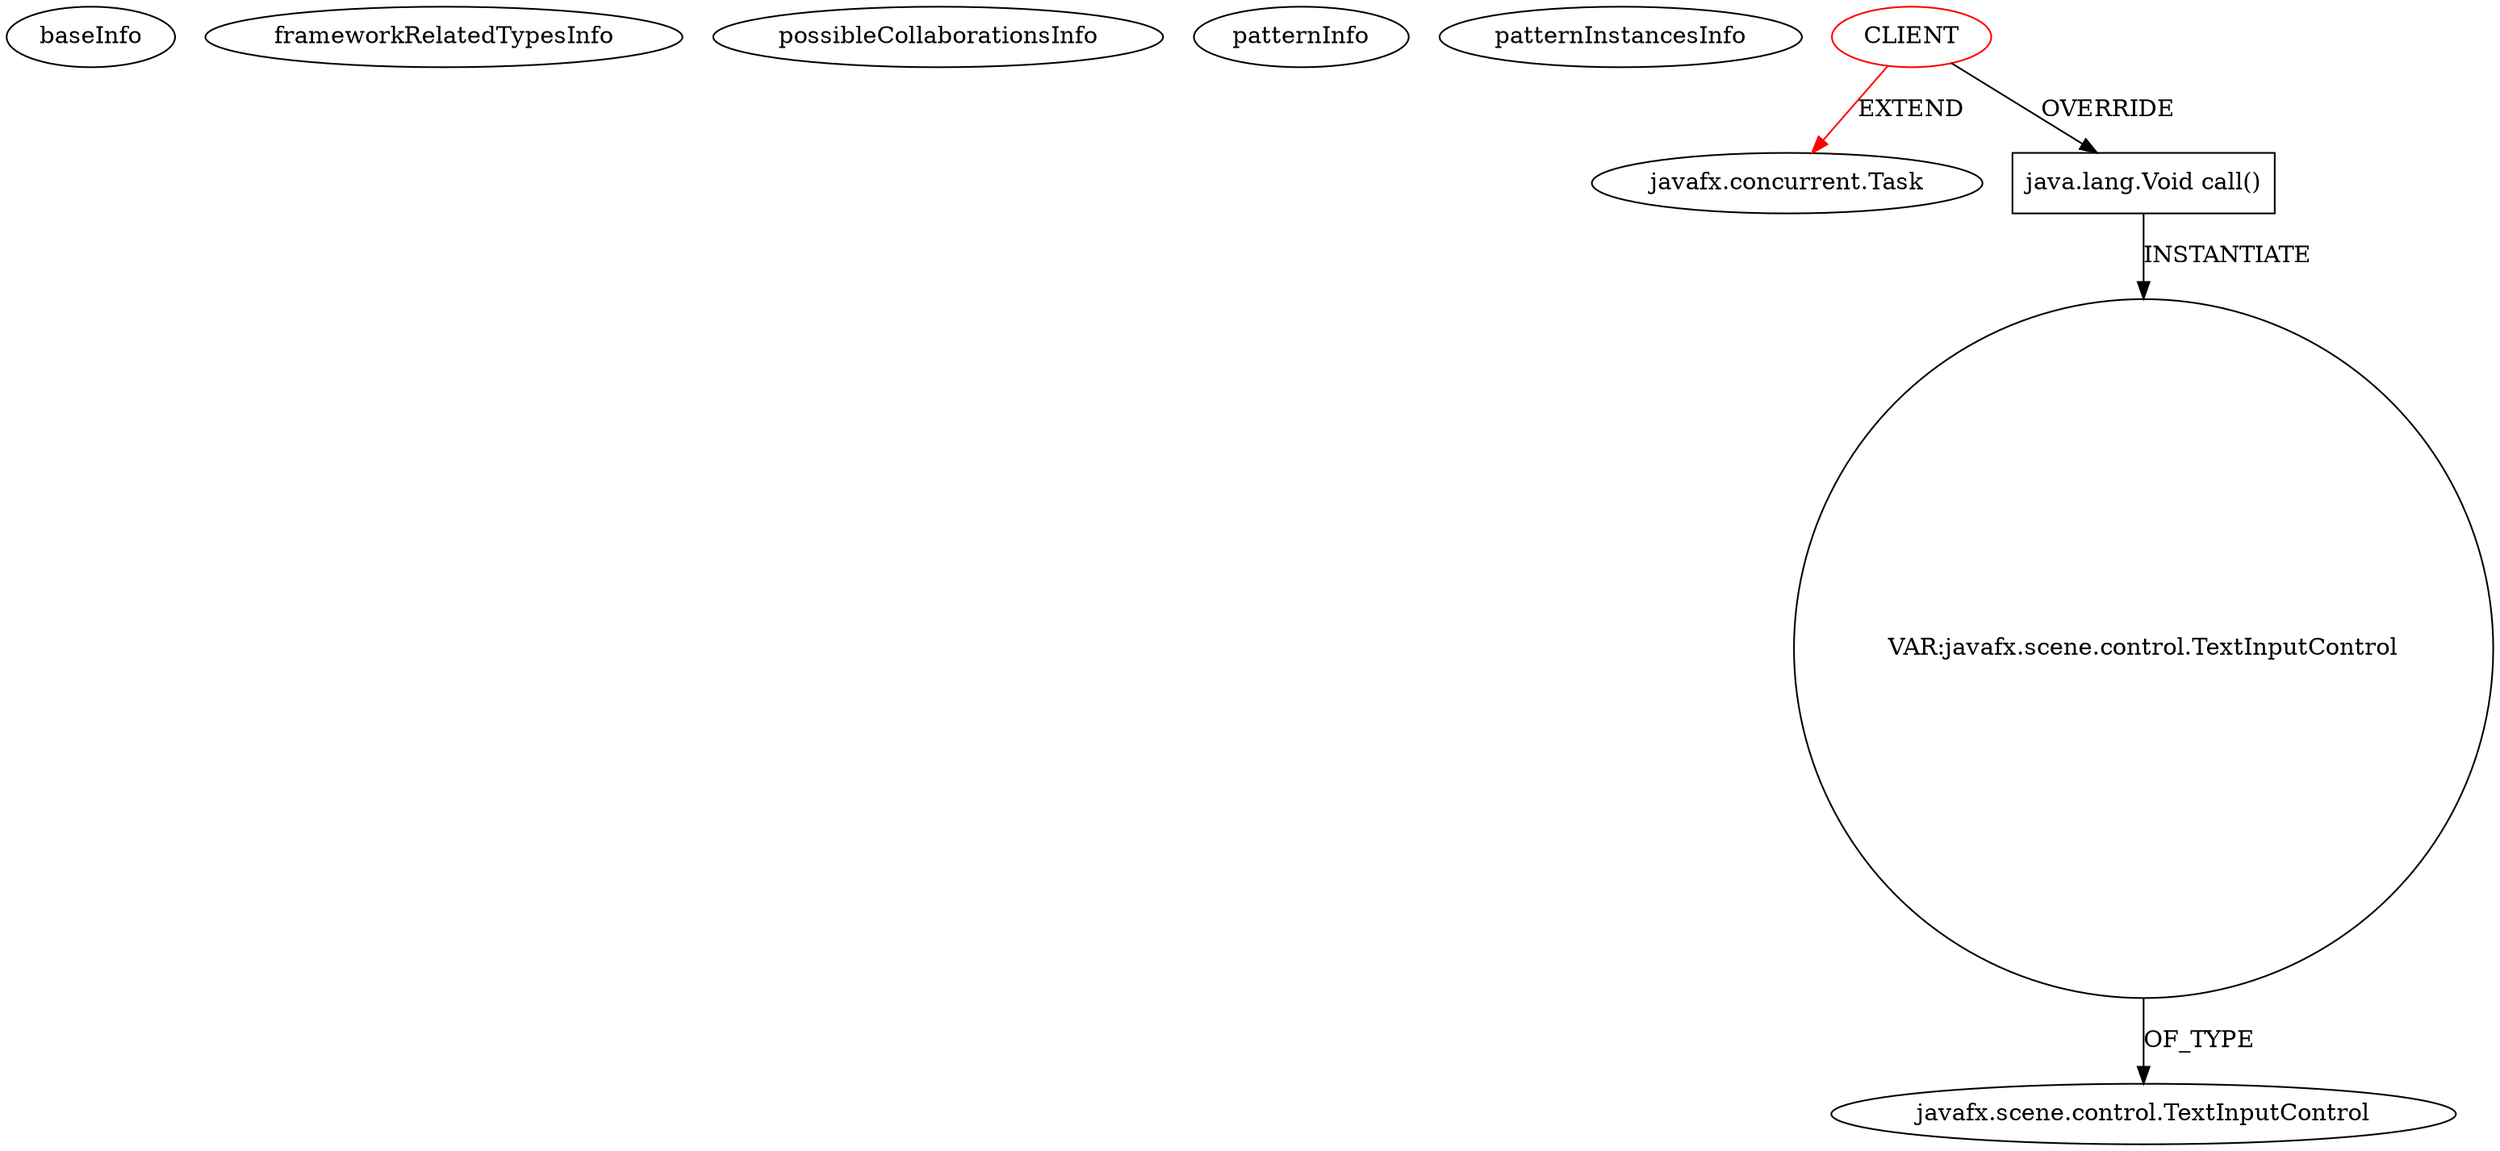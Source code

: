 digraph {
baseInfo[graphId=813,category="pattern",isAnonymous=false,possibleRelation=false]
frameworkRelatedTypesInfo[0="javafx.concurrent.Task"]
possibleCollaborationsInfo[]
patternInfo[frequency=2.0,patternRootClient=0]
patternInstancesInfo[0="fieryphoenix-screen-caster~/fieryphoenix-screen-caster/screen-caster-master/ScreenCaster/src/by/bsuir/zuyeu/controller/ConnectController.java~OpenSessionTask~2680",1="fieryphoenix-screen-caster~/fieryphoenix-screen-caster/screen-caster-master/ScreenCaster/src/by/bsuir/zuyeu/controller/ConnectController.java~JoinTask~2679"]
1[label="javafx.concurrent.Task",vertexType="FRAMEWORK_CLASS_TYPE",isFrameworkType=false]
0[label="CLIENT",vertexType="ROOT_CLIENT_CLASS_DECLARATION",isFrameworkType=false,color=red]
2[label="java.lang.Void call()",vertexType="OVERRIDING_METHOD_DECLARATION",isFrameworkType=false,shape=box]
3[label="VAR:javafx.scene.control.TextInputControl",vertexType="VARIABLE_EXPRESION",isFrameworkType=false,shape=circle]
5[label="javafx.scene.control.TextInputControl",vertexType="FRAMEWORK_CLASS_TYPE",isFrameworkType=false]
0->1[label="EXTEND",color=red]
3->5[label="OF_TYPE"]
0->2[label="OVERRIDE"]
2->3[label="INSTANTIATE"]
}
